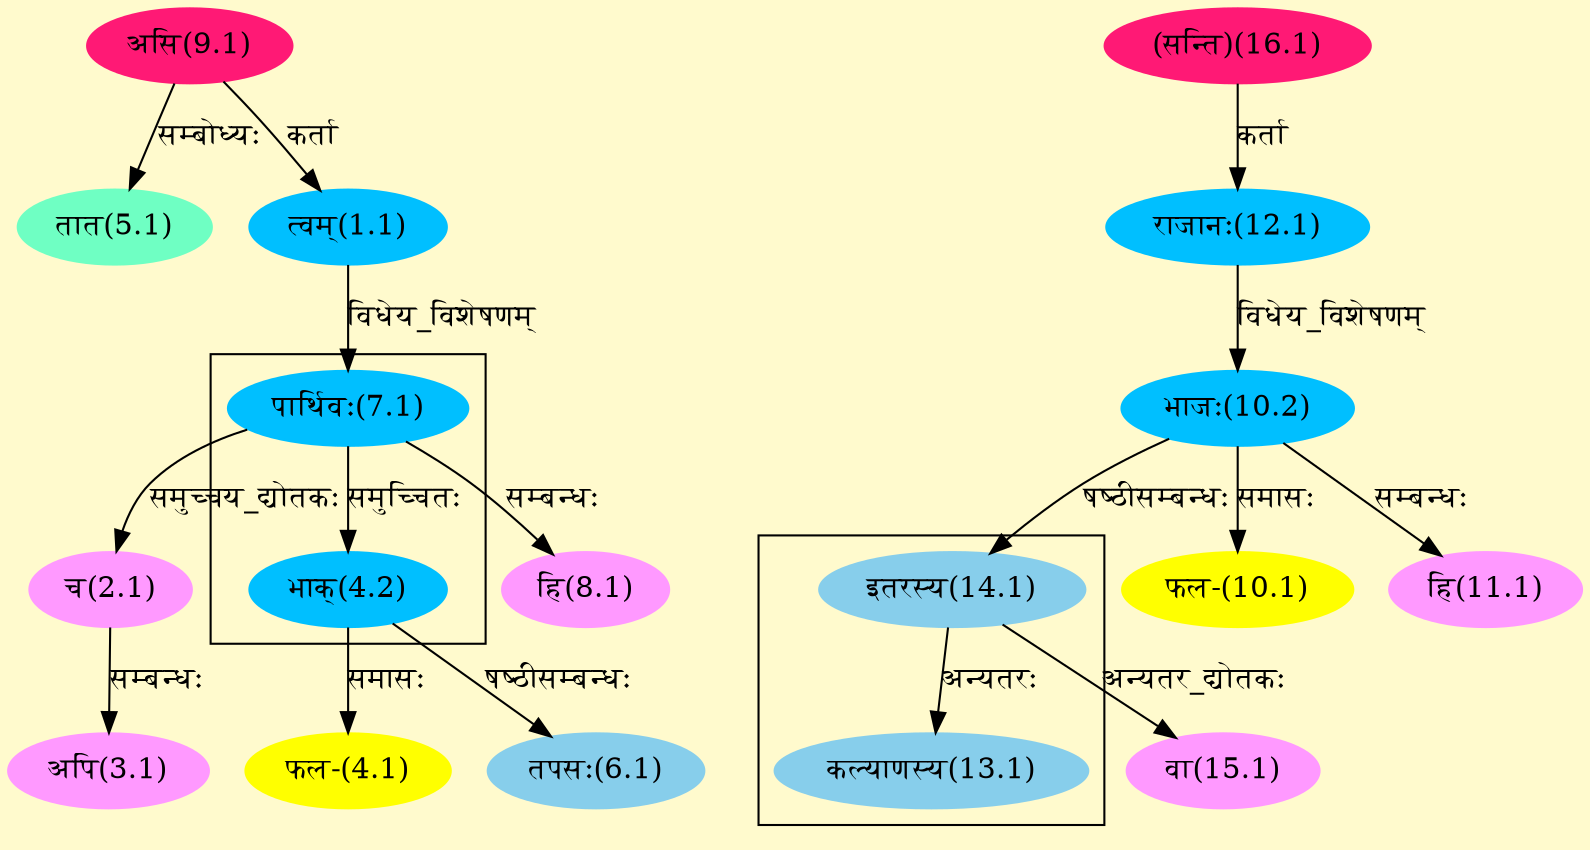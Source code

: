 digraph G{
rankdir=BT;
 compound=true;
 bgcolor="lemonchiffon1";

subgraph cluster_1{
Node4_2 [style=filled, color="#00BFFF" label = "भाक्(4.2)"]
Node7_1 [style=filled, color="#00BFFF" label = "पार्थिवः(7.1)"]

}

subgraph cluster_2{
Node13_1 [style=filled, color="#87CEEB" label = "कल्याणस्य(13.1)"]
Node14_1 [style=filled, color="#87CEEB" label = "इतरस्य(14.1)"]

}
Node1_1 [style=filled, color="#00BFFF" label = "त्वम्(1.1)"]
Node9_1 [style=filled, color="#FF1975" label = "असि(9.1)"]
Node2_1 [style=filled, color="#FF99FF" label = "च(2.1)"]
Node7_1 [style=filled, color="#00BFFF" label = "पार्थिवः(7.1)"]
Node3_1 [style=filled, color="#FF99FF" label = "अपि(3.1)"]
Node4_1 [style=filled, color="#FFFF00" label = "फल-(4.1)"]
Node4_2 [style=filled, color="#00BFFF" label = "भाक्(4.2)"]
Node5_1 [style=filled, color="#6FFFC3" label = "तात(5.1)"]
Node6_1 [style=filled, color="#87CEEB" label = "तपसः(6.1)"]
Node8_1 [style=filled, color="#FF99FF" label = "हि(8.1)"]
Node10_1 [style=filled, color="#FFFF00" label = "फल-(10.1)"]
Node10_2 [style=filled, color="#00BFFF" label = "भाजः(10.2)"]
Node12_1 [style=filled, color="#00BFFF" label = "राजानः(12.1)"]
Node11_1 [style=filled, color="#FF99FF" label = "हि(11.1)"]
Node16_1 [style=filled, color="#FF1975" label = "(सन्ति)(16.1)"]
Node14_1 [style=filled, color="#87CEEB" label = "इतरस्य(14.1)"]
Node15_1 [style=filled, color="#FF99FF" label = "वा(15.1)"]
/* Start of Relations section */

Node1_1 -> Node9_1 [  label="कर्ता"  dir="back" ]
Node2_1 -> Node7_1 [  label="समुच्चय_द्योतकः"  dir="back" ]
Node3_1 -> Node2_1 [  label="सम्बन्धः"  dir="back" ]
Node4_1 -> Node4_2 [  label="समासः"  dir="back" ]
Node4_2 -> Node7_1 [  label="समुच्चितः"  dir="back" ]
Node5_1 -> Node9_1 [  label="सम्बोध्यः"  dir="back" ]
Node6_1 -> Node4_2 [  label="षष्ठीसम्बन्धः"  dir="back" ]
Node7_1 -> Node1_1 [  label="विधेय_विशेषणम्"  dir="back" ]
Node8_1 -> Node7_1 [  label="सम्बन्धः"  dir="back" ]
Node10_1 -> Node10_2 [  label="समासः"  dir="back" ]
Node10_2 -> Node12_1 [  label="विधेय_विशेषणम्"  dir="back" ]
Node11_1 -> Node10_2 [  label="सम्बन्धः"  dir="back" ]
Node12_1 -> Node16_1 [  label="कर्ता"  dir="back" ]
Node13_1 -> Node14_1 [  label="अन्यतरः"  dir="back" ]
Node14_1 -> Node10_2 [  label="षष्ठीसम्बन्धः"  dir="back" ]
Node15_1 -> Node14_1 [  label="अन्यतर_द्योतकः"  dir="back" ]
}
